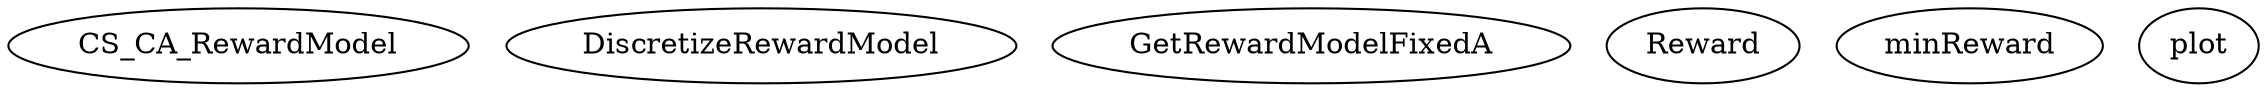 /* Created by mdot for Matlab */
digraph m2html {

  CS_CA_RewardModel [URL="CS_CA_RewardModel.html"];
  DiscretizeRewardModel [URL="DiscretizeRewardModel.html"];
  GetRewardModelFixedA [URL="GetRewardModelFixedA.html"];
  Reward [URL="Reward.html"];
  minReward [URL="minReward.html"];
  plot [URL="plot.html"];
}